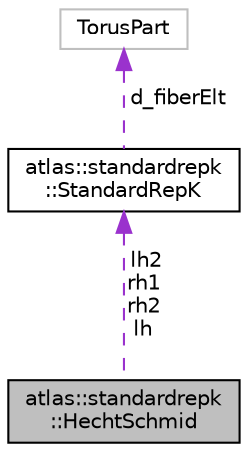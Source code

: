 digraph "atlas::standardrepk::HechtSchmid"
{
  edge [fontname="Helvetica",fontsize="10",labelfontname="Helvetica",labelfontsize="10"];
  node [fontname="Helvetica",fontsize="10",shape=record];
  Node1 [label="atlas::standardrepk\l::HechtSchmid",height=0.2,width=0.4,color="black", fillcolor="grey75", style="filled", fontcolor="black"];
  Node2 -> Node1 [dir="back",color="darkorchid3",fontsize="10",style="dashed",label=" lh2\nrh1\nrh2\nlh" ,fontname="Helvetica"];
  Node2 [label="atlas::standardrepk\l::StandardRepK",height=0.2,width=0.4,color="black", fillcolor="white", style="filled",URL="$classatlas_1_1standardrepk_1_1StandardRepK.html",tooltip="Represents the restriction to $K$ of a (coherently) continued standard Harish-Chandra module..."];
  Node3 -> Node2 [dir="back",color="darkorchid3",fontsize="10",style="dashed",label=" d_fiberElt" ,fontname="Helvetica"];
  Node3 [label="TorusPart",height=0.2,width=0.4,color="grey75", fillcolor="white", style="filled"];
}
